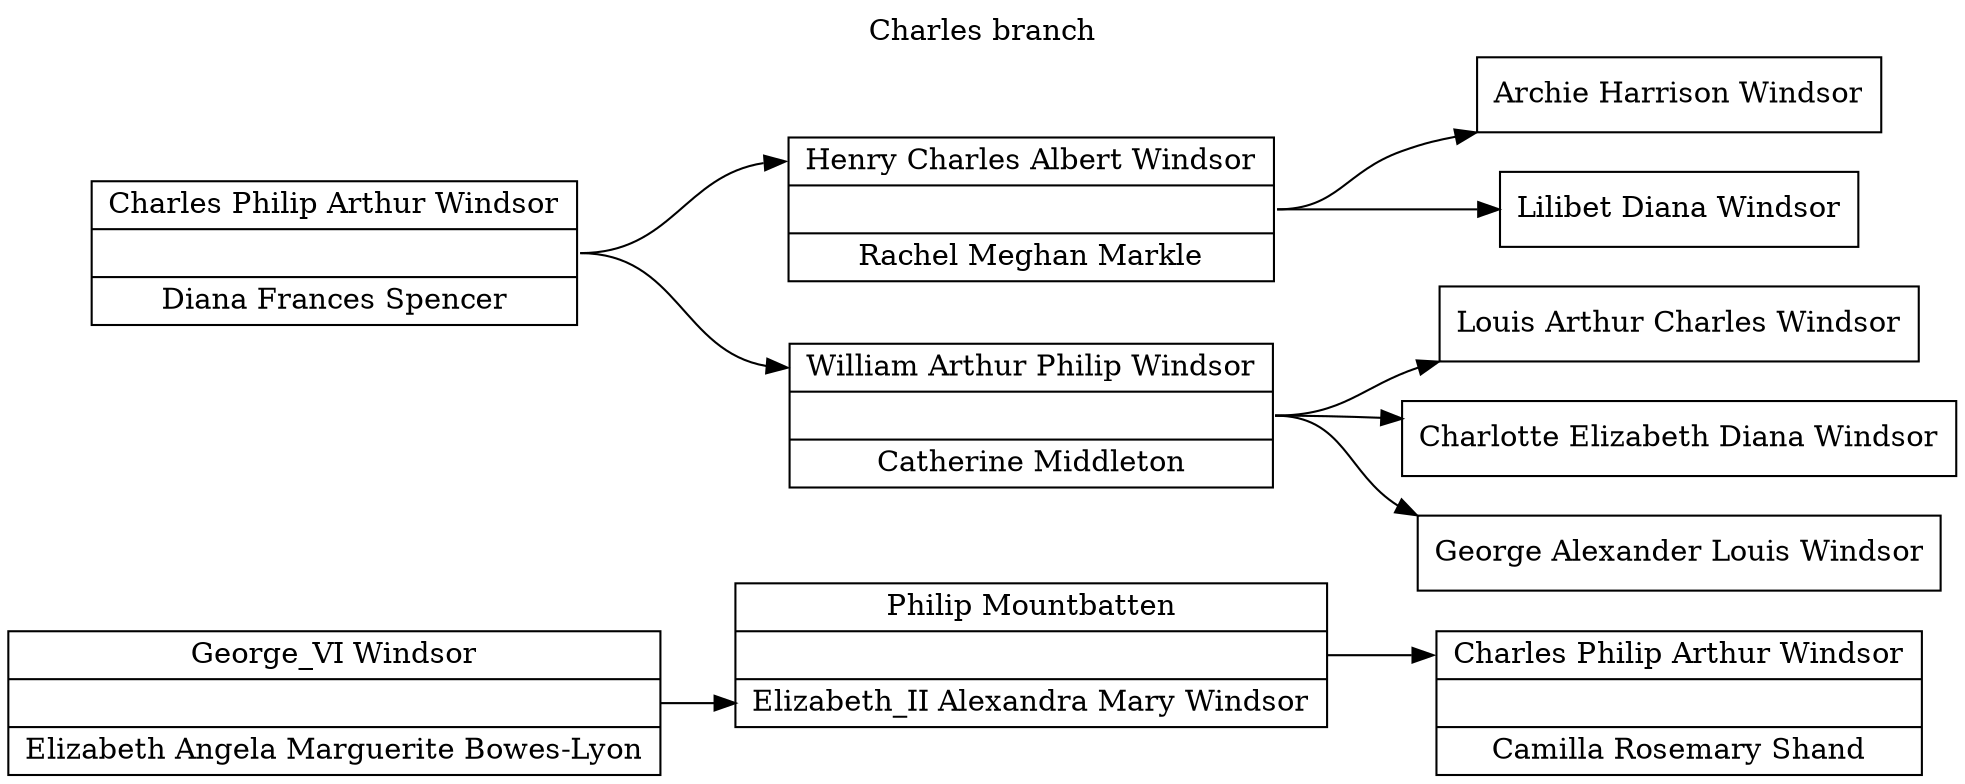 digraph family {
node [shape=record];
rankdir=LR;
labelloc="t";
label="Charles branch";
f1 [label="<h>George_VI Windsor|<u>|<w>Elizabeth Angela Marguerite Bowes-Lyon"];
f2 [label="<h>Henry Charles Albert Windsor|<u>|<w>Rachel Meghan Markle"];
f3 [label="<h>Charles Philip Arthur Windsor|<u>|<w>Diana Frances Spencer"];
f4 [label="<h>Charles Philip Arthur Windsor|<u>|<w>Camilla Rosemary Shand"];
f5 [label="<h>William Arthur Philip Windsor|<u>|<w>Catherine Middleton"];
f6 [label="<h>Philip Mountbatten|<u>|<w>Elizabeth_II Alexandra Mary Windsor"];
i7 [label="<i>Louis Arthur Charles Windsor"];
i8 [label="<i>Charlotte Elizabeth Diana Windsor"];
i9 [label="<i>George Alexander Louis Windsor"];
i10 [label="<i>Archie Harrison Windsor"];
i11 [label="<i>Lilibet Diana Windsor"];
f6:u -> f4:h;
f5:u -> i7:i;
f5:u -> i8:i;
f5:u -> i9:i;
f2:u -> i10:i;
f3:u -> f5:h;
f2:u -> i11:i;
f1:u -> f6:w;
f3:u -> f2:h;
}

